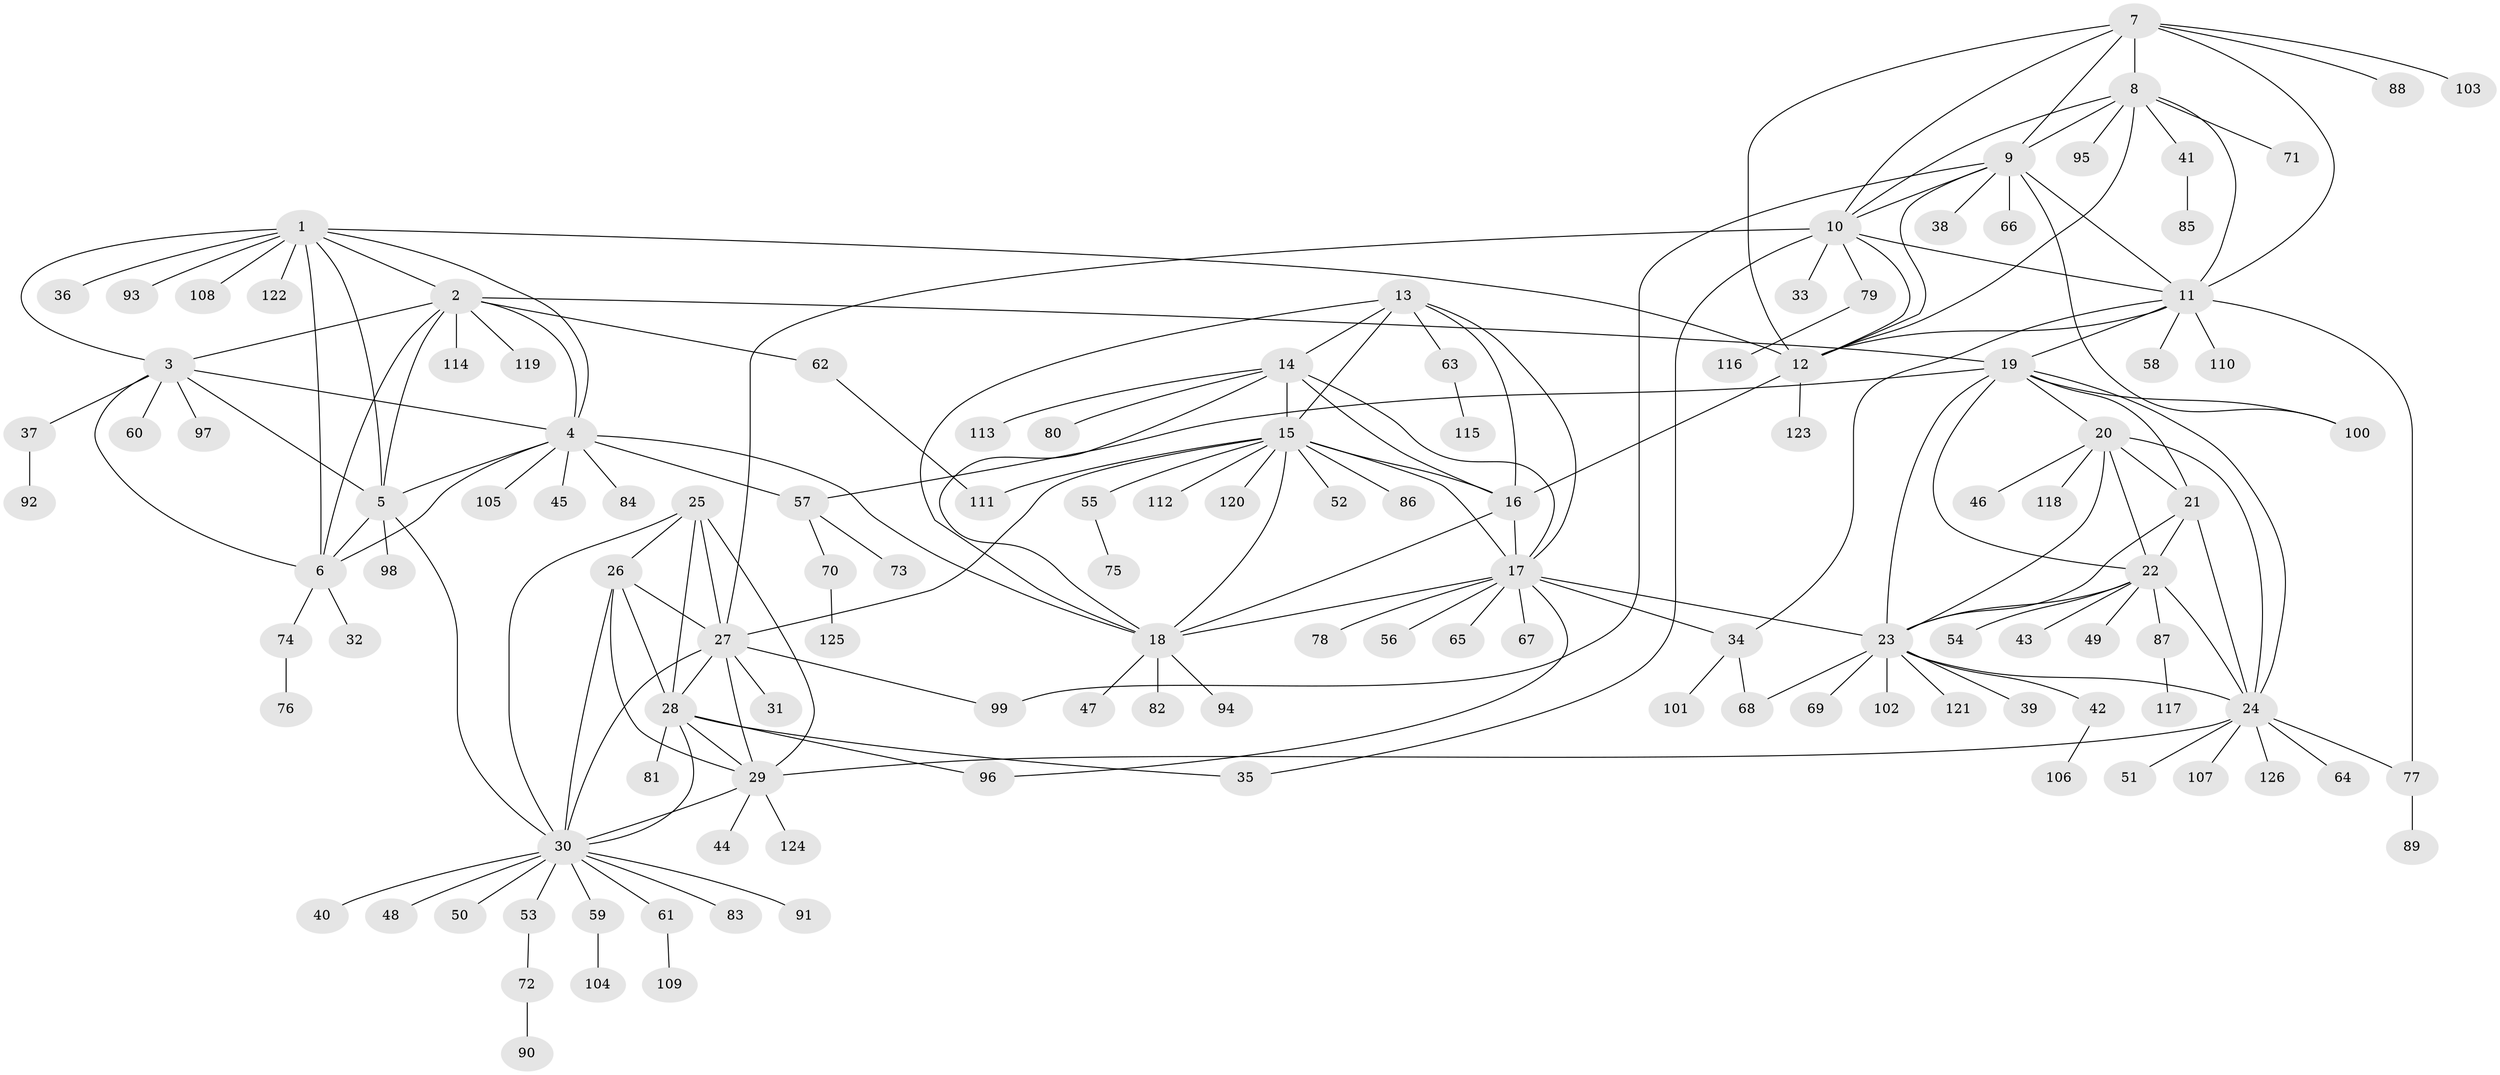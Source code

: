 // Generated by graph-tools (version 1.1) at 2025/37/03/09/25 02:37:38]
// undirected, 126 vertices, 190 edges
graph export_dot {
graph [start="1"]
  node [color=gray90,style=filled];
  1;
  2;
  3;
  4;
  5;
  6;
  7;
  8;
  9;
  10;
  11;
  12;
  13;
  14;
  15;
  16;
  17;
  18;
  19;
  20;
  21;
  22;
  23;
  24;
  25;
  26;
  27;
  28;
  29;
  30;
  31;
  32;
  33;
  34;
  35;
  36;
  37;
  38;
  39;
  40;
  41;
  42;
  43;
  44;
  45;
  46;
  47;
  48;
  49;
  50;
  51;
  52;
  53;
  54;
  55;
  56;
  57;
  58;
  59;
  60;
  61;
  62;
  63;
  64;
  65;
  66;
  67;
  68;
  69;
  70;
  71;
  72;
  73;
  74;
  75;
  76;
  77;
  78;
  79;
  80;
  81;
  82;
  83;
  84;
  85;
  86;
  87;
  88;
  89;
  90;
  91;
  92;
  93;
  94;
  95;
  96;
  97;
  98;
  99;
  100;
  101;
  102;
  103;
  104;
  105;
  106;
  107;
  108;
  109;
  110;
  111;
  112;
  113;
  114;
  115;
  116;
  117;
  118;
  119;
  120;
  121;
  122;
  123;
  124;
  125;
  126;
  1 -- 2;
  1 -- 3;
  1 -- 4;
  1 -- 5;
  1 -- 6;
  1 -- 12;
  1 -- 36;
  1 -- 93;
  1 -- 108;
  1 -- 122;
  2 -- 3;
  2 -- 4;
  2 -- 5;
  2 -- 6;
  2 -- 19;
  2 -- 62;
  2 -- 114;
  2 -- 119;
  3 -- 4;
  3 -- 5;
  3 -- 6;
  3 -- 37;
  3 -- 60;
  3 -- 97;
  4 -- 5;
  4 -- 6;
  4 -- 18;
  4 -- 45;
  4 -- 57;
  4 -- 84;
  4 -- 105;
  5 -- 6;
  5 -- 30;
  5 -- 98;
  6 -- 32;
  6 -- 74;
  7 -- 8;
  7 -- 9;
  7 -- 10;
  7 -- 11;
  7 -- 12;
  7 -- 88;
  7 -- 103;
  8 -- 9;
  8 -- 10;
  8 -- 11;
  8 -- 12;
  8 -- 41;
  8 -- 71;
  8 -- 95;
  9 -- 10;
  9 -- 11;
  9 -- 12;
  9 -- 38;
  9 -- 66;
  9 -- 99;
  9 -- 100;
  10 -- 11;
  10 -- 12;
  10 -- 27;
  10 -- 33;
  10 -- 35;
  10 -- 79;
  11 -- 12;
  11 -- 19;
  11 -- 34;
  11 -- 58;
  11 -- 77;
  11 -- 110;
  12 -- 16;
  12 -- 123;
  13 -- 14;
  13 -- 15;
  13 -- 16;
  13 -- 17;
  13 -- 18;
  13 -- 63;
  14 -- 15;
  14 -- 16;
  14 -- 17;
  14 -- 18;
  14 -- 80;
  14 -- 113;
  15 -- 16;
  15 -- 17;
  15 -- 18;
  15 -- 27;
  15 -- 52;
  15 -- 55;
  15 -- 86;
  15 -- 111;
  15 -- 112;
  15 -- 120;
  16 -- 17;
  16 -- 18;
  17 -- 18;
  17 -- 23;
  17 -- 34;
  17 -- 56;
  17 -- 65;
  17 -- 67;
  17 -- 78;
  17 -- 96;
  18 -- 47;
  18 -- 82;
  18 -- 94;
  19 -- 20;
  19 -- 21;
  19 -- 22;
  19 -- 23;
  19 -- 24;
  19 -- 57;
  19 -- 100;
  20 -- 21;
  20 -- 22;
  20 -- 23;
  20 -- 24;
  20 -- 46;
  20 -- 118;
  21 -- 22;
  21 -- 23;
  21 -- 24;
  22 -- 23;
  22 -- 24;
  22 -- 43;
  22 -- 49;
  22 -- 54;
  22 -- 87;
  23 -- 24;
  23 -- 39;
  23 -- 42;
  23 -- 68;
  23 -- 69;
  23 -- 102;
  23 -- 121;
  24 -- 29;
  24 -- 51;
  24 -- 64;
  24 -- 77;
  24 -- 107;
  24 -- 126;
  25 -- 26;
  25 -- 27;
  25 -- 28;
  25 -- 29;
  25 -- 30;
  26 -- 27;
  26 -- 28;
  26 -- 29;
  26 -- 30;
  27 -- 28;
  27 -- 29;
  27 -- 30;
  27 -- 31;
  27 -- 99;
  28 -- 29;
  28 -- 30;
  28 -- 35;
  28 -- 81;
  28 -- 96;
  29 -- 30;
  29 -- 44;
  29 -- 124;
  30 -- 40;
  30 -- 48;
  30 -- 50;
  30 -- 53;
  30 -- 59;
  30 -- 61;
  30 -- 83;
  30 -- 91;
  34 -- 68;
  34 -- 101;
  37 -- 92;
  41 -- 85;
  42 -- 106;
  53 -- 72;
  55 -- 75;
  57 -- 70;
  57 -- 73;
  59 -- 104;
  61 -- 109;
  62 -- 111;
  63 -- 115;
  70 -- 125;
  72 -- 90;
  74 -- 76;
  77 -- 89;
  79 -- 116;
  87 -- 117;
}
